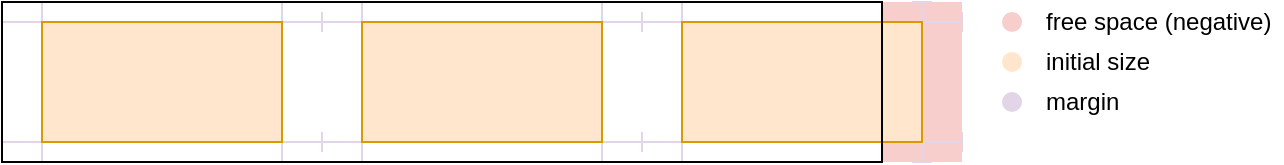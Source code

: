 <mxfile version="13.5.8" type="device"><diagram id="smUtTAymBkK245pXjUJH" name="Page-1"><mxGraphModel dx="295" dy="181" grid="1" gridSize="10" guides="1" tooltips="1" connect="1" arrows="1" fold="1" page="1" pageScale="1" pageWidth="850" pageHeight="1100" math="0" shadow="0"><root><mxCell id="0"/><mxCell id="1" parent="0"/><mxCell id="iR8bUbfANAPqD13VO3vX-11" value="" style="rounded=0;whiteSpace=wrap;html=1;fillColor=#f8cecc;strokeColor=none;" parent="1" vertex="1"><mxGeometry x="560" y="130" width="40" height="80" as="geometry"/></mxCell><mxCell id="WON15ayt19kyteSj6dl9-1" value="" style="shape=crossbar;whiteSpace=wrap;html=1;rounded=1;strokeColor=#E1D5E7;fillColor=none;" vertex="1" parent="1"><mxGeometry x="120" y="195" width="160" height="10" as="geometry"/></mxCell><mxCell id="WON15ayt19kyteSj6dl9-2" value="" style="shape=crossbar;whiteSpace=wrap;html=1;rounded=1;strokeColor=#E1D5E7;fillColor=none;" vertex="1" parent="1"><mxGeometry x="120" y="135" width="160" height="10" as="geometry"/></mxCell><mxCell id="WON15ayt19kyteSj6dl9-3" value="" style="shape=crossbar;whiteSpace=wrap;html=1;rounded=1;strokeColor=#E1D5E7;fillColor=none;rotation=90;" vertex="1" parent="1"><mxGeometry x="100" y="165" width="80" height="10" as="geometry"/></mxCell><mxCell id="WON15ayt19kyteSj6dl9-4" value="" style="shape=crossbar;whiteSpace=wrap;html=1;rounded=1;strokeColor=#E1D5E7;fillColor=none;rotation=90;" vertex="1" parent="1"><mxGeometry x="220" y="165" width="80" height="10" as="geometry"/></mxCell><mxCell id="WON15ayt19kyteSj6dl9-5" value="" style="rounded=0;whiteSpace=wrap;html=1;fillColor=#ffe6cc;strokeColor=#d79b00;" vertex="1" parent="1"><mxGeometry x="140" y="140" width="120" height="60" as="geometry"/></mxCell><mxCell id="WON15ayt19kyteSj6dl9-6" value="" style="shape=crossbar;whiteSpace=wrap;html=1;rounded=1;strokeColor=#E1D5E7;fillColor=none;" vertex="1" parent="1"><mxGeometry x="280" y="195" width="160" height="10" as="geometry"/></mxCell><mxCell id="WON15ayt19kyteSj6dl9-7" value="" style="shape=crossbar;whiteSpace=wrap;html=1;rounded=1;strokeColor=#E1D5E7;fillColor=none;" vertex="1" parent="1"><mxGeometry x="280" y="135" width="160" height="10" as="geometry"/></mxCell><mxCell id="WON15ayt19kyteSj6dl9-8" value="" style="shape=crossbar;whiteSpace=wrap;html=1;rounded=1;strokeColor=#E1D5E7;fillColor=none;rotation=90;" vertex="1" parent="1"><mxGeometry x="260" y="165" width="80" height="10" as="geometry"/></mxCell><mxCell id="WON15ayt19kyteSj6dl9-9" value="" style="shape=crossbar;whiteSpace=wrap;html=1;rounded=1;strokeColor=#E1D5E7;fillColor=none;rotation=90;" vertex="1" parent="1"><mxGeometry x="380" y="165" width="80" height="10" as="geometry"/></mxCell><mxCell id="WON15ayt19kyteSj6dl9-10" value="" style="rounded=0;whiteSpace=wrap;html=1;fillColor=#ffe6cc;strokeColor=#d79b00;" vertex="1" parent="1"><mxGeometry x="300" y="140" width="120" height="60" as="geometry"/></mxCell><mxCell id="WON15ayt19kyteSj6dl9-11" value="" style="shape=crossbar;whiteSpace=wrap;html=1;rounded=1;strokeColor=#E1D5E7;fillColor=none;" vertex="1" parent="1"><mxGeometry x="440" y="195" width="160" height="10" as="geometry"/></mxCell><mxCell id="WON15ayt19kyteSj6dl9-12" value="" style="shape=crossbar;whiteSpace=wrap;html=1;rounded=1;strokeColor=#E1D5E7;fillColor=none;" vertex="1" parent="1"><mxGeometry x="440" y="135" width="160" height="10" as="geometry"/></mxCell><mxCell id="WON15ayt19kyteSj6dl9-13" value="" style="shape=crossbar;whiteSpace=wrap;html=1;rounded=1;strokeColor=#E1D5E7;fillColor=none;rotation=90;" vertex="1" parent="1"><mxGeometry x="420" y="165" width="80" height="10" as="geometry"/></mxCell><mxCell id="WON15ayt19kyteSj6dl9-14" value="" style="shape=crossbar;whiteSpace=wrap;html=1;rounded=1;strokeColor=#E1D5E7;fillColor=none;rotation=90;" vertex="1" parent="1"><mxGeometry x="540" y="165" width="80" height="10" as="geometry"/></mxCell><mxCell id="WON15ayt19kyteSj6dl9-15" value="" style="rounded=0;whiteSpace=wrap;html=1;fillColor=#ffe6cc;strokeColor=#d79b00;" vertex="1" parent="1"><mxGeometry x="460" y="140" width="120" height="60" as="geometry"/></mxCell><mxCell id="iR8bUbfANAPqD13VO3vX-1" value="" style="rounded=0;whiteSpace=wrap;html=1;fontColor=#ffffff;fillColor=none;" parent="1" vertex="1"><mxGeometry x="120" y="130" width="440" height="80" as="geometry"/></mxCell><mxCell id="WON15ayt19kyteSj6dl9-16" value="" style="ellipse;whiteSpace=wrap;html=1;fillColor=#ffe6cc;strokeColor=none;" vertex="1" parent="1"><mxGeometry x="620" y="155" width="10" height="10" as="geometry"/></mxCell><mxCell id="WON15ayt19kyteSj6dl9-17" value="initial size" style="text;html=1;strokeColor=none;fillColor=none;align=left;verticalAlign=middle;whiteSpace=wrap;rounded=0;" vertex="1" parent="1"><mxGeometry x="640" y="150" width="60" height="20" as="geometry"/></mxCell><mxCell id="WON15ayt19kyteSj6dl9-18" value="" style="ellipse;whiteSpace=wrap;html=1;fillColor=#e1d5e7;strokeColor=none;" vertex="1" parent="1"><mxGeometry x="620" y="175" width="10" height="10" as="geometry"/></mxCell><mxCell id="WON15ayt19kyteSj6dl9-19" value="margin" style="text;html=1;strokeColor=none;fillColor=none;align=left;verticalAlign=middle;whiteSpace=wrap;rounded=0;" vertex="1" parent="1"><mxGeometry x="640" y="170" width="60" height="20" as="geometry"/></mxCell><mxCell id="WON15ayt19kyteSj6dl9-22" value="" style="ellipse;whiteSpace=wrap;html=1;fillColor=#f8cecc;strokeColor=none;" vertex="1" parent="1"><mxGeometry x="620" y="135" width="10" height="10" as="geometry"/></mxCell><mxCell id="WON15ayt19kyteSj6dl9-23" value="free space (negative)" style="text;html=1;strokeColor=none;fillColor=none;align=left;verticalAlign=middle;whiteSpace=wrap;rounded=0;" vertex="1" parent="1"><mxGeometry x="640" y="130" width="120" height="20" as="geometry"/></mxCell></root></mxGraphModel></diagram></mxfile>